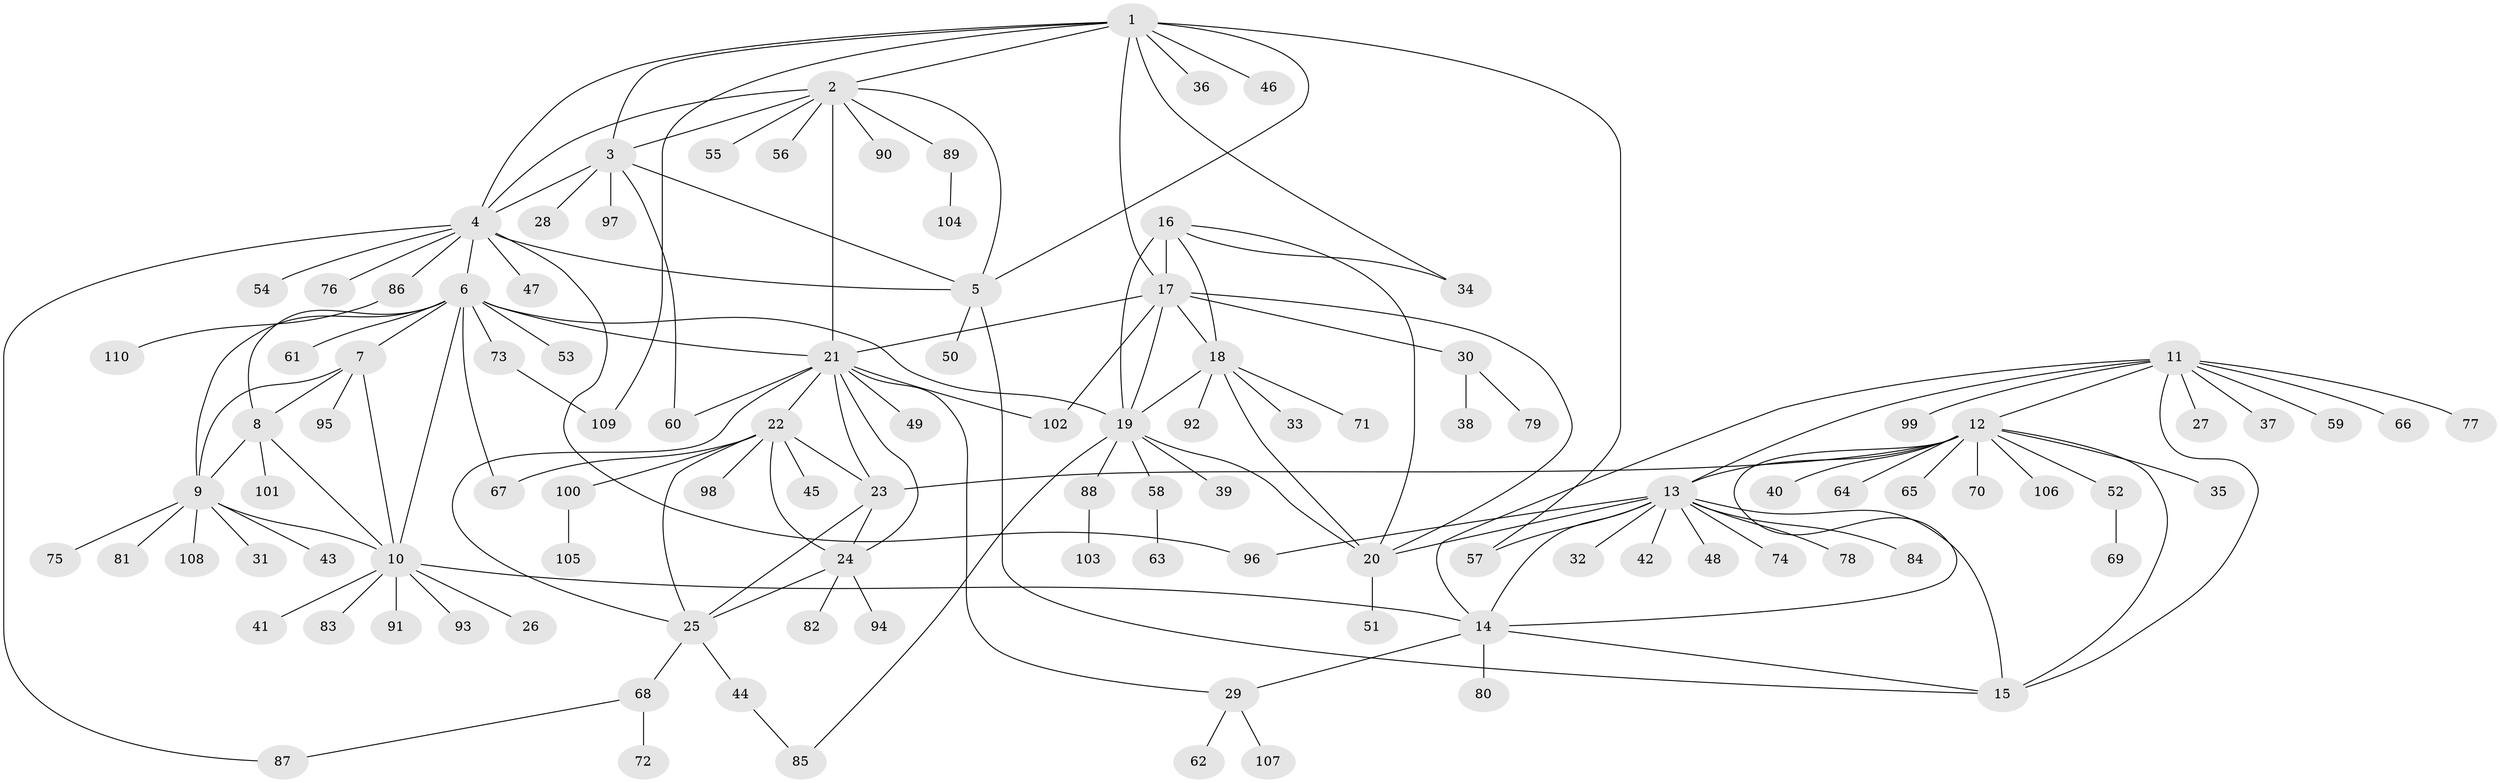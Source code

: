 // coarse degree distribution, {8: 0.034482758620689655, 15: 0.011494252873563218, 5: 0.011494252873563218, 11: 0.011494252873563218, 4: 0.011494252873563218, 7: 0.04597701149425287, 9: 0.022988505747126436, 14: 0.011494252873563218, 13: 0.011494252873563218, 6: 0.034482758620689655, 1: 0.6436781609195402, 3: 0.022988505747126436, 2: 0.12643678160919541}
// Generated by graph-tools (version 1.1) at 2025/42/03/06/25 10:42:12]
// undirected, 110 vertices, 155 edges
graph export_dot {
graph [start="1"]
  node [color=gray90,style=filled];
  1;
  2;
  3;
  4;
  5;
  6;
  7;
  8;
  9;
  10;
  11;
  12;
  13;
  14;
  15;
  16;
  17;
  18;
  19;
  20;
  21;
  22;
  23;
  24;
  25;
  26;
  27;
  28;
  29;
  30;
  31;
  32;
  33;
  34;
  35;
  36;
  37;
  38;
  39;
  40;
  41;
  42;
  43;
  44;
  45;
  46;
  47;
  48;
  49;
  50;
  51;
  52;
  53;
  54;
  55;
  56;
  57;
  58;
  59;
  60;
  61;
  62;
  63;
  64;
  65;
  66;
  67;
  68;
  69;
  70;
  71;
  72;
  73;
  74;
  75;
  76;
  77;
  78;
  79;
  80;
  81;
  82;
  83;
  84;
  85;
  86;
  87;
  88;
  89;
  90;
  91;
  92;
  93;
  94;
  95;
  96;
  97;
  98;
  99;
  100;
  101;
  102;
  103;
  104;
  105;
  106;
  107;
  108;
  109;
  110;
  1 -- 2;
  1 -- 3;
  1 -- 4;
  1 -- 5;
  1 -- 17;
  1 -- 34;
  1 -- 36;
  1 -- 46;
  1 -- 57;
  1 -- 109;
  2 -- 3;
  2 -- 4;
  2 -- 5;
  2 -- 21;
  2 -- 55;
  2 -- 56;
  2 -- 89;
  2 -- 90;
  3 -- 4;
  3 -- 5;
  3 -- 28;
  3 -- 60;
  3 -- 97;
  4 -- 5;
  4 -- 6;
  4 -- 47;
  4 -- 54;
  4 -- 76;
  4 -- 86;
  4 -- 87;
  4 -- 96;
  5 -- 15;
  5 -- 50;
  6 -- 7;
  6 -- 8;
  6 -- 9;
  6 -- 10;
  6 -- 19;
  6 -- 21;
  6 -- 53;
  6 -- 61;
  6 -- 67;
  6 -- 73;
  7 -- 8;
  7 -- 9;
  7 -- 10;
  7 -- 95;
  8 -- 9;
  8 -- 10;
  8 -- 101;
  9 -- 10;
  9 -- 31;
  9 -- 43;
  9 -- 75;
  9 -- 81;
  9 -- 108;
  10 -- 14;
  10 -- 26;
  10 -- 41;
  10 -- 83;
  10 -- 91;
  10 -- 93;
  11 -- 12;
  11 -- 13;
  11 -- 14;
  11 -- 15;
  11 -- 27;
  11 -- 37;
  11 -- 59;
  11 -- 66;
  11 -- 77;
  11 -- 99;
  12 -- 13;
  12 -- 14;
  12 -- 15;
  12 -- 23;
  12 -- 35;
  12 -- 40;
  12 -- 52;
  12 -- 64;
  12 -- 65;
  12 -- 70;
  12 -- 106;
  13 -- 14;
  13 -- 15;
  13 -- 20;
  13 -- 32;
  13 -- 42;
  13 -- 48;
  13 -- 57;
  13 -- 74;
  13 -- 78;
  13 -- 84;
  13 -- 96;
  14 -- 15;
  14 -- 29;
  14 -- 80;
  16 -- 17;
  16 -- 18;
  16 -- 19;
  16 -- 20;
  16 -- 34;
  17 -- 18;
  17 -- 19;
  17 -- 20;
  17 -- 21;
  17 -- 30;
  17 -- 102;
  18 -- 19;
  18 -- 20;
  18 -- 33;
  18 -- 71;
  18 -- 92;
  19 -- 20;
  19 -- 39;
  19 -- 58;
  19 -- 85;
  19 -- 88;
  20 -- 51;
  21 -- 22;
  21 -- 23;
  21 -- 24;
  21 -- 25;
  21 -- 29;
  21 -- 49;
  21 -- 60;
  21 -- 102;
  22 -- 23;
  22 -- 24;
  22 -- 25;
  22 -- 45;
  22 -- 67;
  22 -- 98;
  22 -- 100;
  23 -- 24;
  23 -- 25;
  24 -- 25;
  24 -- 82;
  24 -- 94;
  25 -- 44;
  25 -- 68;
  29 -- 62;
  29 -- 107;
  30 -- 38;
  30 -- 79;
  44 -- 85;
  52 -- 69;
  58 -- 63;
  68 -- 72;
  68 -- 87;
  73 -- 109;
  86 -- 110;
  88 -- 103;
  89 -- 104;
  100 -- 105;
}
